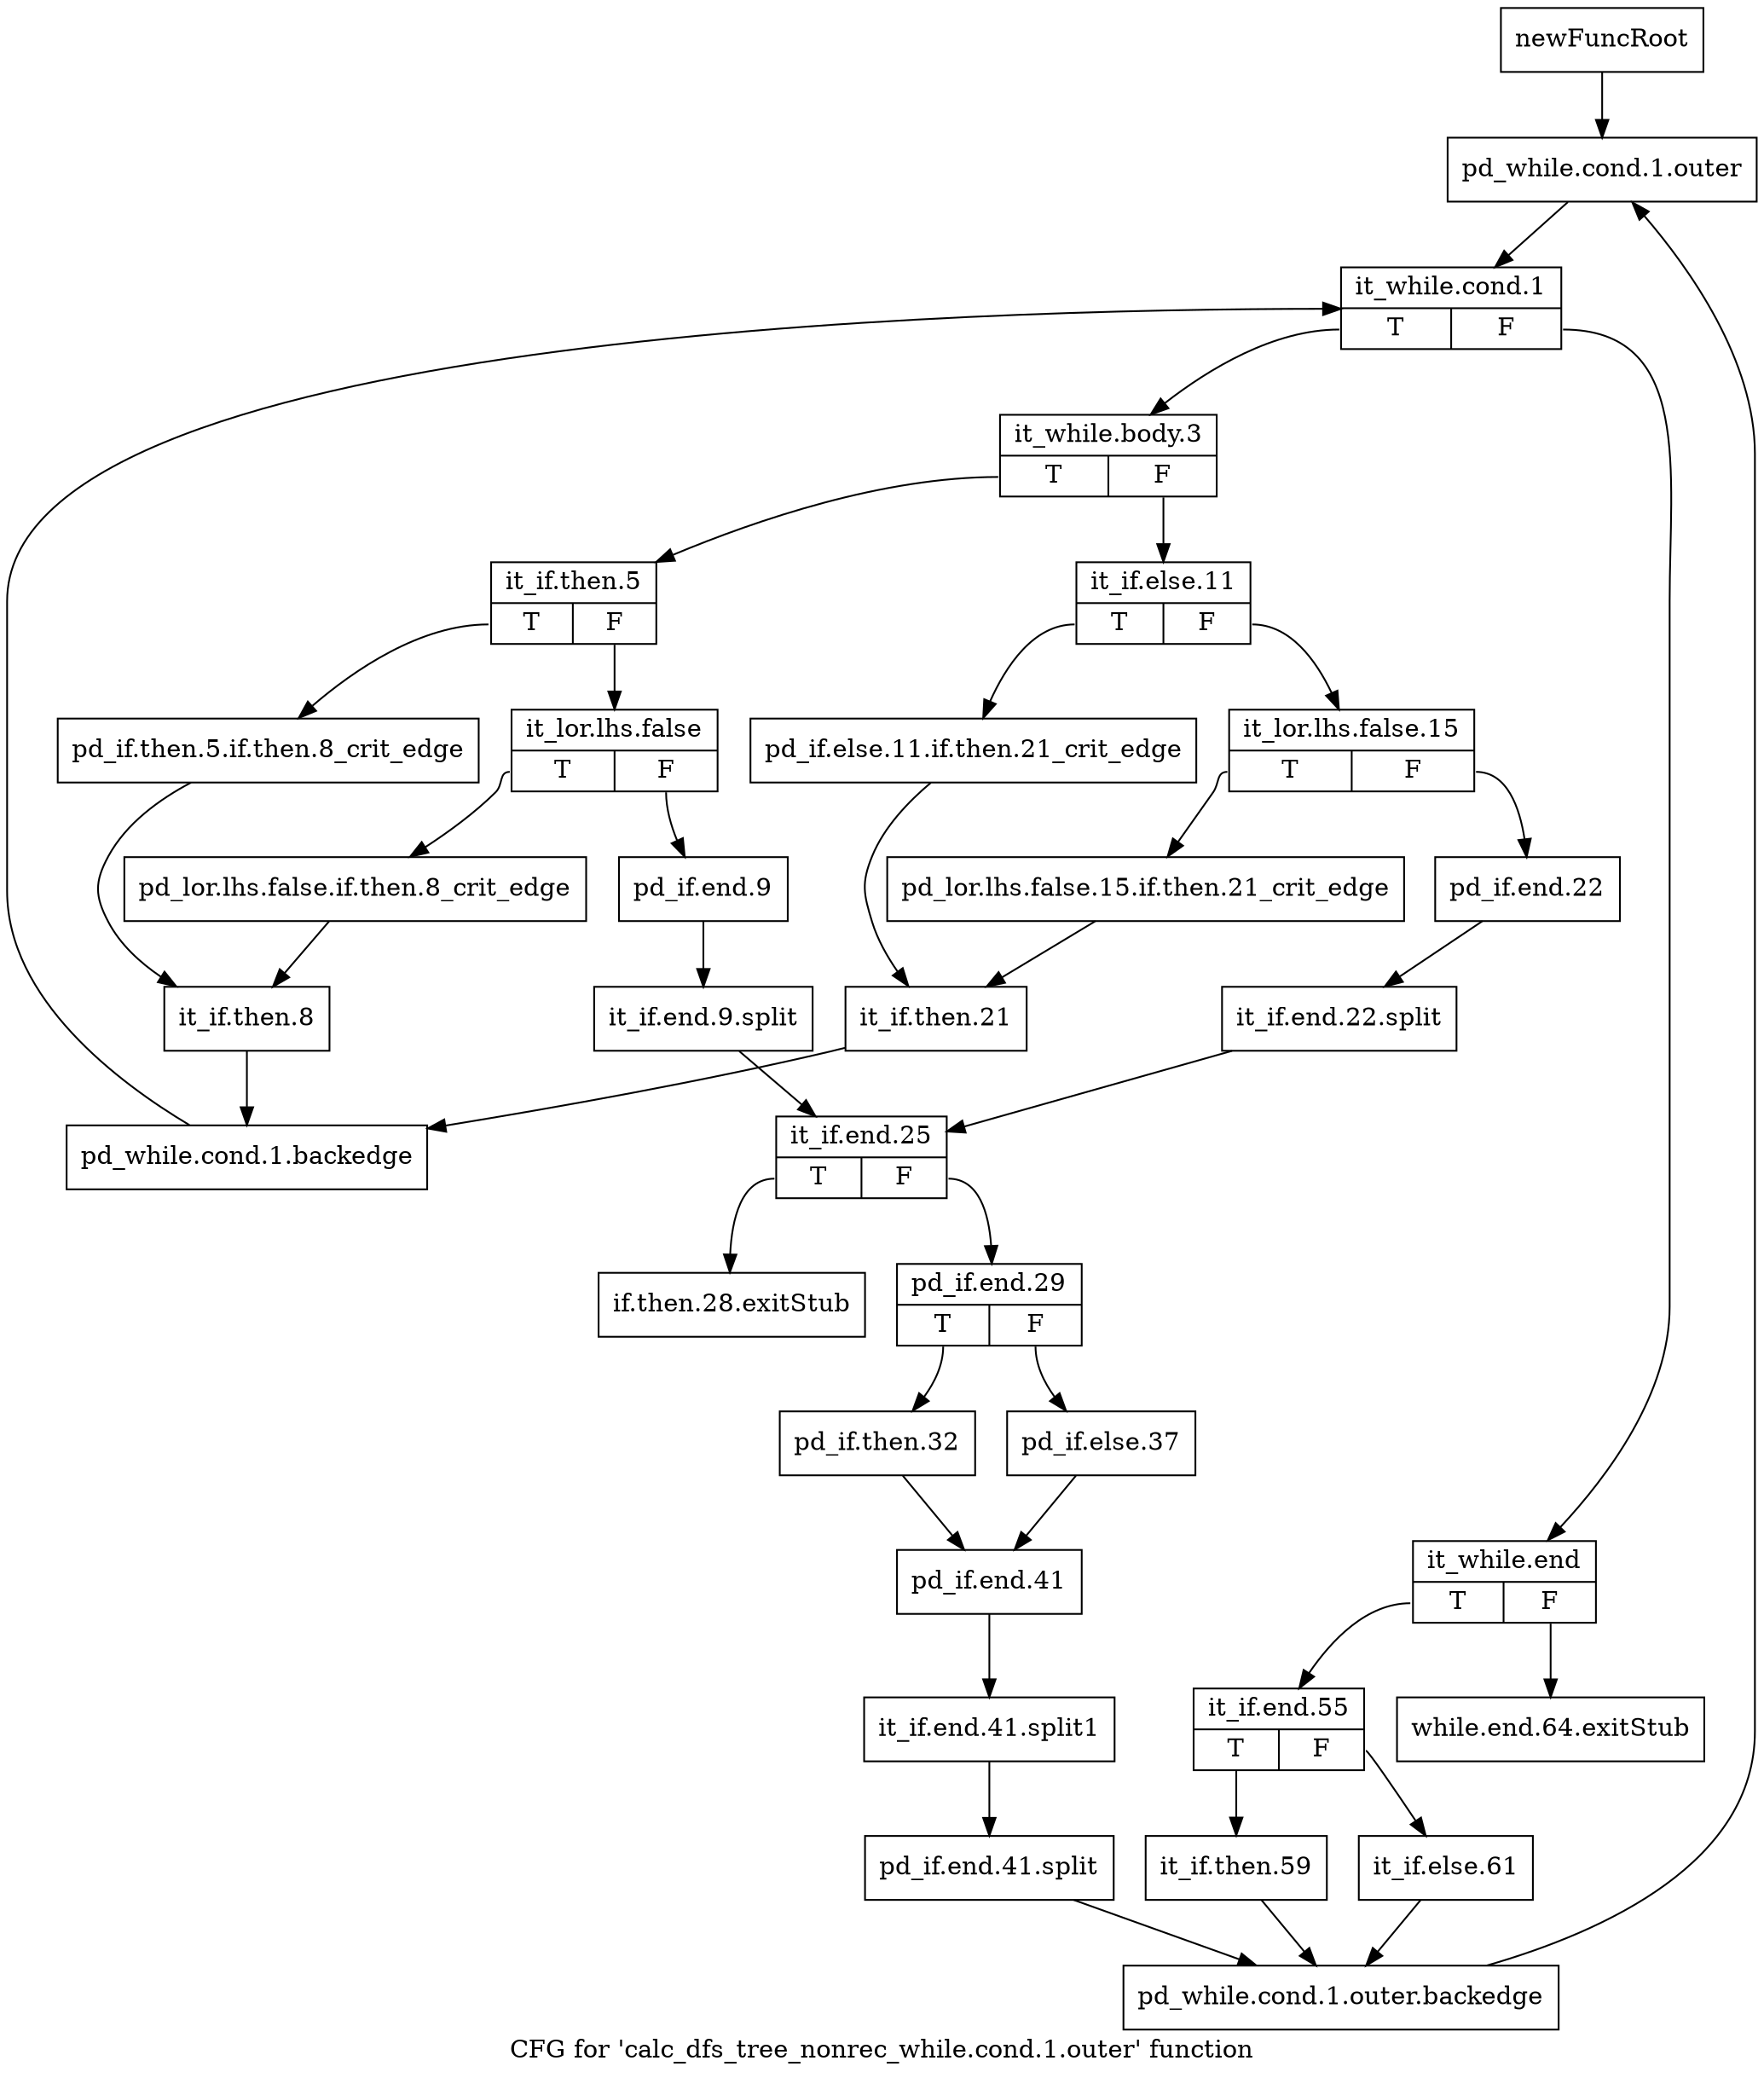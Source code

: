 digraph "CFG for 'calc_dfs_tree_nonrec_while.cond.1.outer' function" {
	label="CFG for 'calc_dfs_tree_nonrec_while.cond.1.outer' function";

	Node0xab9fd30 [shape=record,label="{newFuncRoot}"];
	Node0xab9fd30 -> Node0xab9fe20;
	Node0xab9fd80 [shape=record,label="{while.end.64.exitStub}"];
	Node0xab9fdd0 [shape=record,label="{if.then.28.exitStub}"];
	Node0xab9fe20 [shape=record,label="{pd_while.cond.1.outer}"];
	Node0xab9fe20 -> Node0xab9fe70;
	Node0xab9fe70 [shape=record,label="{it_while.cond.1|{<s0>T|<s1>F}}"];
	Node0xab9fe70:s0 -> Node0xaba0000;
	Node0xab9fe70:s1 -> Node0xab9fec0;
	Node0xab9fec0 [shape=record,label="{it_while.end|{<s0>T|<s1>F}}"];
	Node0xab9fec0:s0 -> Node0xab9ff10;
	Node0xab9fec0:s1 -> Node0xab9fd80;
	Node0xab9ff10 [shape=record,label="{it_if.end.55|{<s0>T|<s1>F}}"];
	Node0xab9ff10:s0 -> Node0xab9ffb0;
	Node0xab9ff10:s1 -> Node0xab9ff60;
	Node0xab9ff60 [shape=record,label="{it_if.else.61}"];
	Node0xab9ff60 -> Node0xaba04b0;
	Node0xab9ffb0 [shape=record,label="{it_if.then.59}"];
	Node0xab9ffb0 -> Node0xaba04b0;
	Node0xaba0000 [shape=record,label="{it_while.body.3|{<s0>T|<s1>F}}"];
	Node0xaba0000:s0 -> Node0xaba0230;
	Node0xaba0000:s1 -> Node0xaba0050;
	Node0xaba0050 [shape=record,label="{it_if.else.11|{<s0>T|<s1>F}}"];
	Node0xaba0050:s0 -> Node0xaba0190;
	Node0xaba0050:s1 -> Node0xaba00a0;
	Node0xaba00a0 [shape=record,label="{it_lor.lhs.false.15|{<s0>T|<s1>F}}"];
	Node0xaba00a0:s0 -> Node0xaba0140;
	Node0xaba00a0:s1 -> Node0xaba00f0;
	Node0xaba00f0 [shape=record,label="{pd_if.end.22}"];
	Node0xaba00f0 -> Node0xf2e7760;
	Node0xf2e7760 [shape=record,label="{it_if.end.22.split}"];
	Node0xf2e7760 -> Node0xaba0320;
	Node0xaba0140 [shape=record,label="{pd_lor.lhs.false.15.if.then.21_crit_edge}"];
	Node0xaba0140 -> Node0xaba01e0;
	Node0xaba0190 [shape=record,label="{pd_if.else.11.if.then.21_crit_edge}"];
	Node0xaba0190 -> Node0xaba01e0;
	Node0xaba01e0 [shape=record,label="{it_if.then.21}"];
	Node0xaba01e0 -> Node0xaba05f0;
	Node0xaba0230 [shape=record,label="{it_if.then.5|{<s0>T|<s1>F}}"];
	Node0xaba0230:s0 -> Node0xaba0550;
	Node0xaba0230:s1 -> Node0xaba0280;
	Node0xaba0280 [shape=record,label="{it_lor.lhs.false|{<s0>T|<s1>F}}"];
	Node0xaba0280:s0 -> Node0xaba0500;
	Node0xaba0280:s1 -> Node0xaba02d0;
	Node0xaba02d0 [shape=record,label="{pd_if.end.9}"];
	Node0xaba02d0 -> Node0xf2e76c0;
	Node0xf2e76c0 [shape=record,label="{it_if.end.9.split}"];
	Node0xf2e76c0 -> Node0xaba0320;
	Node0xaba0320 [shape=record,label="{it_if.end.25|{<s0>T|<s1>F}}"];
	Node0xaba0320:s0 -> Node0xab9fdd0;
	Node0xaba0320:s1 -> Node0xaba0370;
	Node0xaba0370 [shape=record,label="{pd_if.end.29|{<s0>T|<s1>F}}"];
	Node0xaba0370:s0 -> Node0xaba0410;
	Node0xaba0370:s1 -> Node0xaba03c0;
	Node0xaba03c0 [shape=record,label="{pd_if.else.37}"];
	Node0xaba03c0 -> Node0xaba0460;
	Node0xaba0410 [shape=record,label="{pd_if.then.32}"];
	Node0xaba0410 -> Node0xaba0460;
	Node0xaba0460 [shape=record,label="{pd_if.end.41}"];
	Node0xaba0460 -> Node0xdc6c170;
	Node0xdc6c170 [shape=record,label="{it_if.end.41.split1}"];
	Node0xdc6c170 -> Node0xf2e74e0;
	Node0xf2e74e0 [shape=record,label="{pd_if.end.41.split}"];
	Node0xf2e74e0 -> Node0xaba04b0;
	Node0xaba04b0 [shape=record,label="{pd_while.cond.1.outer.backedge}"];
	Node0xaba04b0 -> Node0xab9fe20;
	Node0xaba0500 [shape=record,label="{pd_lor.lhs.false.if.then.8_crit_edge}"];
	Node0xaba0500 -> Node0xaba05a0;
	Node0xaba0550 [shape=record,label="{pd_if.then.5.if.then.8_crit_edge}"];
	Node0xaba0550 -> Node0xaba05a0;
	Node0xaba05a0 [shape=record,label="{it_if.then.8}"];
	Node0xaba05a0 -> Node0xaba05f0;
	Node0xaba05f0 [shape=record,label="{pd_while.cond.1.backedge}"];
	Node0xaba05f0 -> Node0xab9fe70;
}
